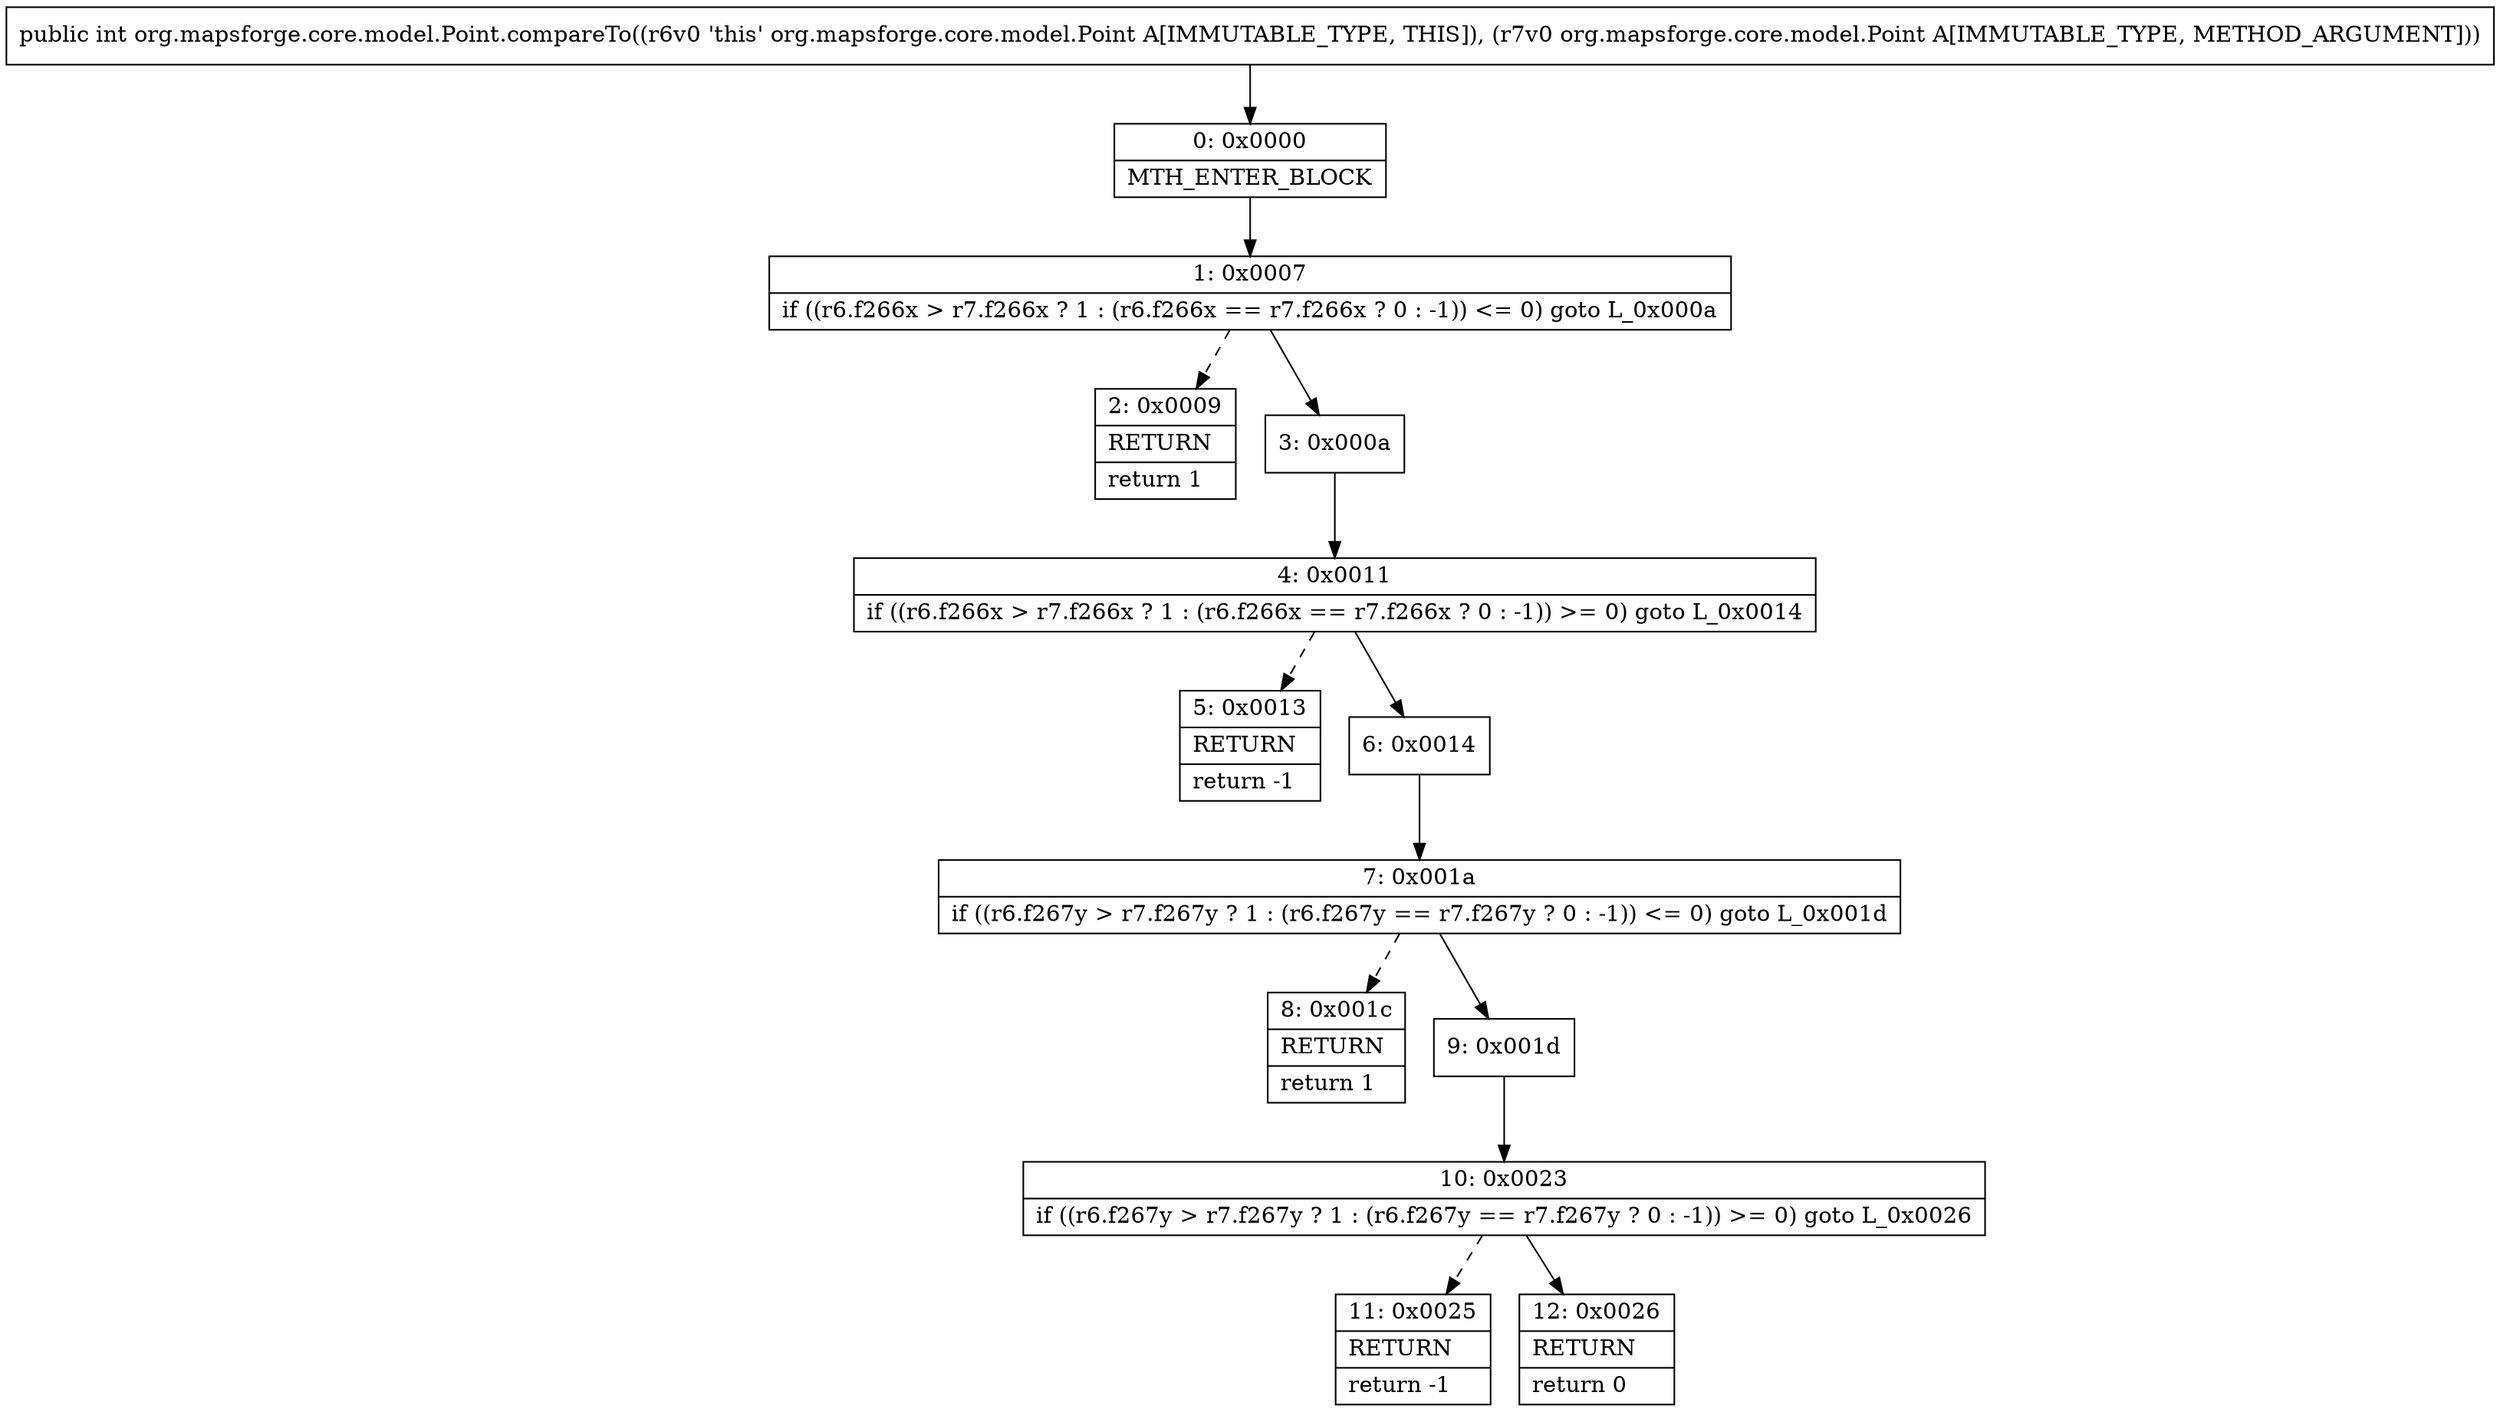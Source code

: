 digraph "CFG fororg.mapsforge.core.model.Point.compareTo(Lorg\/mapsforge\/core\/model\/Point;)I" {
Node_0 [shape=record,label="{0\:\ 0x0000|MTH_ENTER_BLOCK\l}"];
Node_1 [shape=record,label="{1\:\ 0x0007|if ((r6.f266x \> r7.f266x ? 1 : (r6.f266x == r7.f266x ? 0 : \-1)) \<= 0) goto L_0x000a\l}"];
Node_2 [shape=record,label="{2\:\ 0x0009|RETURN\l|return 1\l}"];
Node_3 [shape=record,label="{3\:\ 0x000a}"];
Node_4 [shape=record,label="{4\:\ 0x0011|if ((r6.f266x \> r7.f266x ? 1 : (r6.f266x == r7.f266x ? 0 : \-1)) \>= 0) goto L_0x0014\l}"];
Node_5 [shape=record,label="{5\:\ 0x0013|RETURN\l|return \-1\l}"];
Node_6 [shape=record,label="{6\:\ 0x0014}"];
Node_7 [shape=record,label="{7\:\ 0x001a|if ((r6.f267y \> r7.f267y ? 1 : (r6.f267y == r7.f267y ? 0 : \-1)) \<= 0) goto L_0x001d\l}"];
Node_8 [shape=record,label="{8\:\ 0x001c|RETURN\l|return 1\l}"];
Node_9 [shape=record,label="{9\:\ 0x001d}"];
Node_10 [shape=record,label="{10\:\ 0x0023|if ((r6.f267y \> r7.f267y ? 1 : (r6.f267y == r7.f267y ? 0 : \-1)) \>= 0) goto L_0x0026\l}"];
Node_11 [shape=record,label="{11\:\ 0x0025|RETURN\l|return \-1\l}"];
Node_12 [shape=record,label="{12\:\ 0x0026|RETURN\l|return 0\l}"];
MethodNode[shape=record,label="{public int org.mapsforge.core.model.Point.compareTo((r6v0 'this' org.mapsforge.core.model.Point A[IMMUTABLE_TYPE, THIS]), (r7v0 org.mapsforge.core.model.Point A[IMMUTABLE_TYPE, METHOD_ARGUMENT])) }"];
MethodNode -> Node_0;
Node_0 -> Node_1;
Node_1 -> Node_2[style=dashed];
Node_1 -> Node_3;
Node_3 -> Node_4;
Node_4 -> Node_5[style=dashed];
Node_4 -> Node_6;
Node_6 -> Node_7;
Node_7 -> Node_8[style=dashed];
Node_7 -> Node_9;
Node_9 -> Node_10;
Node_10 -> Node_11[style=dashed];
Node_10 -> Node_12;
}

